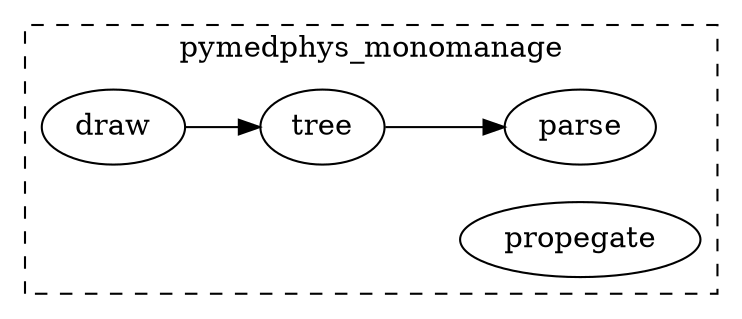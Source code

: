 
        strict digraph  {
            rankdir = LR;
            subgraph cluster_0 {
                "pymedphys_monomanage.draw";
"pymedphys_monomanage.parse";
"pymedphys_monomanage.propegate";
"pymedphys_monomanage.tree";

                label = "pymedphys_monomanage";
                style = dashed;
                
            { rank = same; "pymedphys_monomanage.parse"; "pymedphys_monomanage.propegate"; }
            
            { rank = same; "pymedphys_monomanage.tree"; }
            
            { rank = same; "pymedphys_monomanage.draw"; }
            
            }
            "pymedphys_monomanage.draw" [label="draw"];
"pymedphys_monomanage.parse" [label="parse"];
"pymedphys_monomanage.propegate" [label="propegate"];
"pymedphys_monomanage.tree" [label="tree"];

            
            "pymedphys_monomanage.draw" -> "pymedphys_monomanage.tree";
"pymedphys_monomanage.tree" -> "pymedphys_monomanage.parse";
"pymedphys_monomanage.tree" -> "pymedphys_monomanage.parse";
"pymedphys_monomanage.draw" -> "pymedphys_monomanage.tree";

        }
    